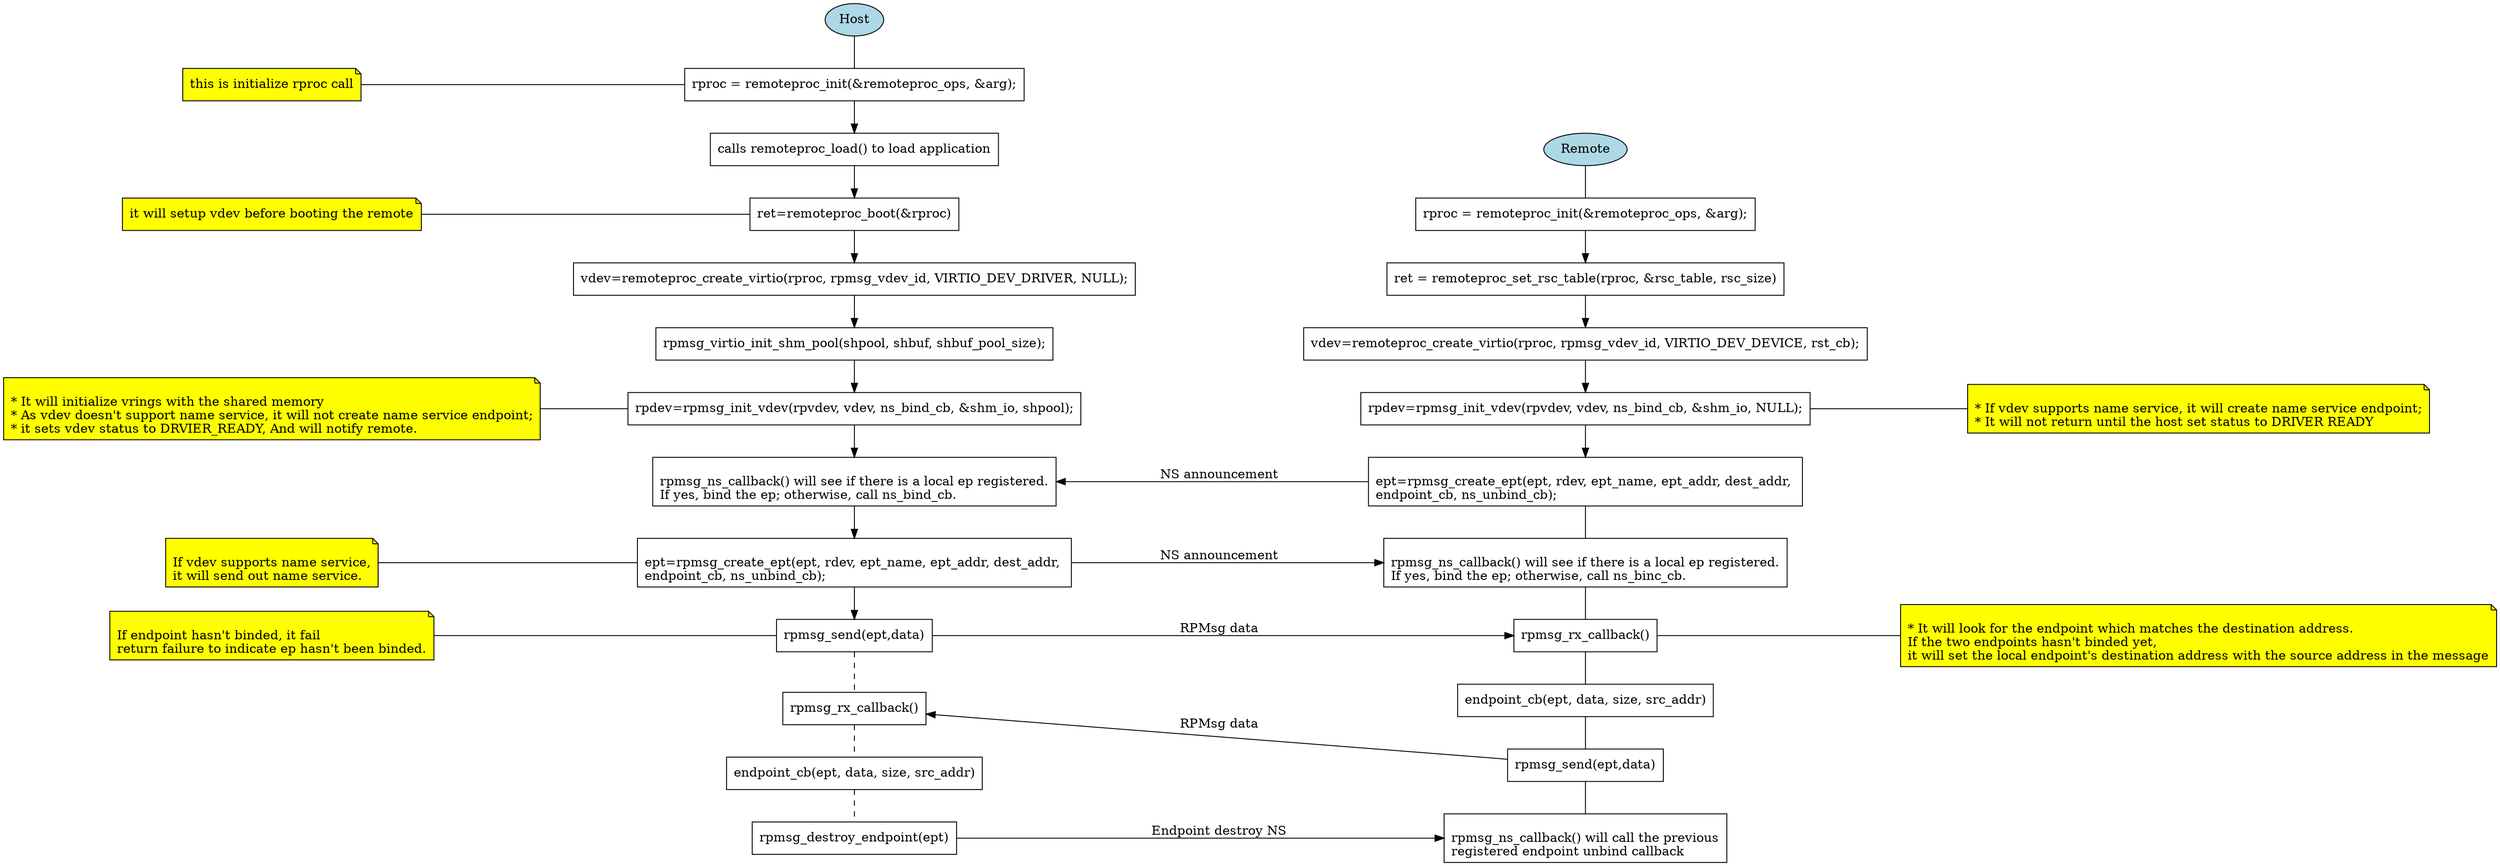 // RPMsg dynamic endpoints binding

digraph G {
  rankdir="LR";

  subgraph roles {
    node [style="filled", fillcolor="lightblue"];
    host [label="Host"];
    remote [label="Remote"];
  }

  subgraph m_comment_nodes {
    node [group=m_comment, shape="note", style="filled", fillcolor="yellow"];
    rank="same";
    m_remoteproc_init_comment [label="this is initialize rproc call"];
    m_remoteproc_boot_comment [label="it will setup vdev before booting the remote"];
    m_rpmsg_vdev_init_comment [label="\l* It will initialize vrings with the shared memory\l* As vdev doesn't support name service, it will not create name service endpoint;\l* it sets vdev status to DRVIER_READY, And will notify remote.\l"];
    m_rpmsg_create_ep_comment [label="\lIf vdev supports name service,\lit will send out name service.\l"];
    m_rpmsg_send_comment [label="\lIf endpoint hasn't binded, it fail\lreturn failure to indicate ep hasn't been binded.\l"];

  }

  subgraph m_flow_nodes {
    node [shape="box"];
    rank="same";
    m_remoteproc_init [label="rproc = remoteproc_init(&remoteproc_ops, &arg);"]
    m_remoteproc_load [label="calls remoteproc_load() to load application"];
    m_remoteproc_boot [shape="box", label="ret=remoteproc_boot(&rproc)"];
    m_remoteproc_get_vdev [label="vdev=remoteproc_create_virtio(rproc, rpmsg_vdev_id, VIRTIO_DEV_DRIVER, NULL);"];
    m_rpmsg_shmpool_init[label="rpmsg_virtio_init_shm_pool(shpool, shbuf, shbuf_pool_size);"];
    m_rpmsg_vdev_init [label="rpdev=rpmsg_init_vdev(rpvdev, vdev, ns_bind_cb, &shm_io, shpool);"];
    m_rpmsg_ns_cb [label="\lrpmsg_ns_callback() will see if there is a local ep registered.\lIf yes, bind the ep; otherwise, call ns_bind_cb.\l"];
    m_rpmsg_create_ep [label="\lept=rpmsg_create_ept(ept, rdev, ept_name, ept_addr, dest_addr, \lendpoint_cb, ns_unbind_cb);\l"];
    m_rpmsg_send [label="rpmsg_send(ept,data)"];
    m_rpmsg_rx_cb [label="rpmsg_rx_callback()"];
    m_ep_cb [label="endpoint_cb(ept, data, size, src_addr)"];
    m_rpmsg_destroy_ep [label="rpmsg_destroy_endpoint(ept)"];

    m_remoteproc_init -> m_remoteproc_load -> m_remoteproc_boot -> m_remoteproc_get_vdev ->
    m_rpmsg_shmpool_init -> m_rpmsg_vdev_init -> m_rpmsg_ns_cb -> m_rpmsg_create_ep -> m_rpmsg_send;
    m_rpmsg_send -> m_rpmsg_rx_cb -> m_ep_cb ->
    m_rpmsg_destroy_ep [dir="none", style="dashed"];
  }

  subgraph s_flow_nodes {
    rank="same";
    node [shape="box"];
    s_remoteproc_init [label="rproc = remoteproc_init(&remoteproc_ops, &arg);"];

    s_remoteproc_parse_rsc [label="ret = remoteproc_set_rsc_table(rproc, &rsc_table, rsc_size)"];
    s_remoteproc_get_vdev [label="vdev=remoteproc_create_virtio(rproc, rpmsg_vdev_id, VIRTIO_DEV_DEVICE, rst_cb);"];
    s_rpmsg_vdev_init [label="rpdev=rpmsg_init_vdev(rpvdev, vdev, ns_bind_cb, &shm_io, NULL);"];
    s_rpmsg_create_ep [label="\lept=rpmsg_create_ept(ept, rdev, ept_name, ept_addr, dest_addr, \lendpoint_cb, ns_unbind_cb);\l"];
    s_rpmsg_ns_cb [label="\lrpmsg_ns_callback() will see if there is a local ep registered.\lIf yes, bind the ep; otherwise, call ns_binc_cb.\l"];
    s_rpmsg_send [label="rpmsg_send(ept,data)"];
    s_rpmsg_rx_cb [label="rpmsg_rx_callback()"];
    s_ep_cb [label="endpoint_cb(ept, data, size, src_addr)"];
    s_rpmsg_ns_unbind_cb [label="\lrpmsg_ns_callback() will call the previous\lregistered endpoint unbind callback\l"];

    s_remoteproc_init -> s_remoteproc_parse_rsc -> s_remoteproc_get_vdev ->
    s_rpmsg_vdev_init -> s_rpmsg_create_ep;
    s_rpmsg_create_ep -> s_rpmsg_ns_cb -> s_rpmsg_rx_cb ->
    s_ep_cb -> s_rpmsg_send -> s_rpmsg_ns_unbind_cb [dir="none", style="dash"];

  }

  subgraph s_comment_nodes {
    node [group=s_comment, shape="note", style="filled", fillcolor="yellow"];
    rank="same";
    s_rpmsg_vdev_init_comment [label="\l* If vdev supports name service, it will create name service endpoint;\l* It will not return until the host set status to DRIVER READY\l"];
    s_rpmsg_rx_cb_comment [label="\l* It will look for the endpoint which matches the destination address.\lIf the two endpoints hasn't binded yet,\lit will set the local endpoint's destination address with the source address in the message\l"];
  }

  host -> m_remoteproc_init [dir="none"];
  remote -> s_remoteproc_init [dir="none"];
  s_rpmsg_create_ep -> m_rpmsg_ns_cb [label="NS announcement"];
  m_rpmsg_create_ep -> s_rpmsg_ns_cb [label="NS announcement"];
  m_rpmsg_send -> s_rpmsg_rx_cb [label="RPMsg data"];
  s_rpmsg_send -> m_rpmsg_rx_cb [label="RPMsg data"];
  m_rpmsg_destroy_ep -> s_rpmsg_ns_unbind_cb [label="Endpoint destroy NS"];

  m_remoteproc_init_comment -> m_remoteproc_init [dir="none"];
  m_remoteproc_boot_comment -> m_remoteproc_boot [dir="none"];
  m_rpmsg_vdev_init_comment -> m_rpmsg_vdev_init [dir="none"];
  m_rpmsg_create_ep_comment -> m_rpmsg_create_ep [dir="none"];
  m_rpmsg_send_comment -> m_rpmsg_send [dir="none"];

  s_rpmsg_vdev_init -> s_rpmsg_vdev_init_comment [dir="none"];
  s_rpmsg_rx_cb -> s_rpmsg_rx_cb_comment [dir="none"];

  {rank=same; host; m_remoteproc_init}
  {rank=same; remote; s_remoteproc_init}

}

